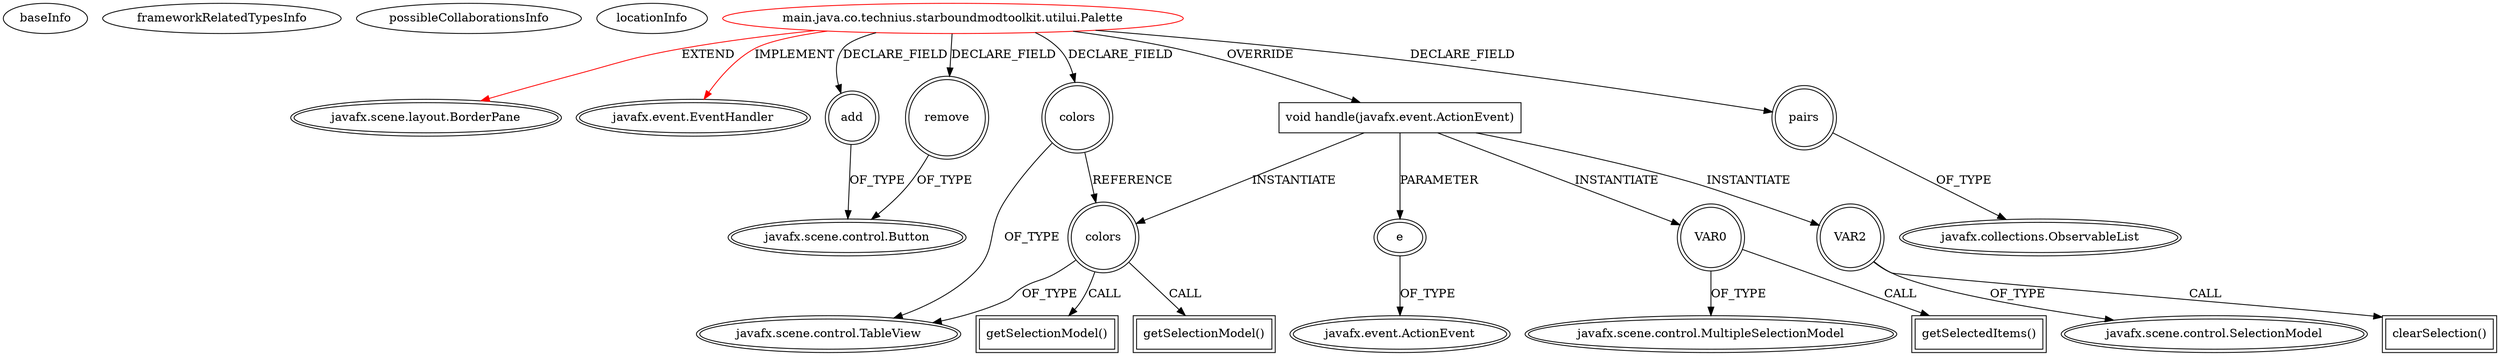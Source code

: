 digraph {
baseInfo[graphId=1453,category="extension_graph",isAnonymous=false,possibleRelation=false]
frameworkRelatedTypesInfo[0="javafx.scene.layout.BorderPane",1="javafx.event.EventHandler"]
possibleCollaborationsInfo[]
locationInfo[projectName="Technius-Starbound-Mod-Toolkit",filePath="/Technius-Starbound-Mod-Toolkit/Starbound-Mod-Toolkit-master/src/main/java/co/technius/starboundmodtoolkit/utilui/Palette.java",contextSignature="Palette",graphId="1453"]
0[label="main.java.co.technius.starboundmodtoolkit.utilui.Palette",vertexType="ROOT_CLIENT_CLASS_DECLARATION",isFrameworkType=false,color=red]
1[label="javafx.scene.layout.BorderPane",vertexType="FRAMEWORK_CLASS_TYPE",isFrameworkType=true,peripheries=2]
2[label="javafx.event.EventHandler",vertexType="FRAMEWORK_INTERFACE_TYPE",isFrameworkType=true,peripheries=2]
3[label="add",vertexType="FIELD_DECLARATION",isFrameworkType=true,peripheries=2,shape=circle]
4[label="javafx.scene.control.Button",vertexType="FRAMEWORK_CLASS_TYPE",isFrameworkType=true,peripheries=2]
5[label="colors",vertexType="FIELD_DECLARATION",isFrameworkType=true,peripheries=2,shape=circle]
6[label="javafx.scene.control.TableView",vertexType="FRAMEWORK_CLASS_TYPE",isFrameworkType=true,peripheries=2]
7[label="pairs",vertexType="FIELD_DECLARATION",isFrameworkType=true,peripheries=2,shape=circle]
8[label="javafx.collections.ObservableList",vertexType="FRAMEWORK_INTERFACE_TYPE",isFrameworkType=true,peripheries=2]
9[label="remove",vertexType="FIELD_DECLARATION",isFrameworkType=true,peripheries=2,shape=circle]
11[label="void handle(javafx.event.ActionEvent)",vertexType="OVERRIDING_METHOD_DECLARATION",isFrameworkType=false,shape=box]
12[label="e",vertexType="PARAMETER_DECLARATION",isFrameworkType=true,peripheries=2]
13[label="javafx.event.ActionEvent",vertexType="FRAMEWORK_CLASS_TYPE",isFrameworkType=true,peripheries=2]
14[label="VAR0",vertexType="VARIABLE_EXPRESION",isFrameworkType=true,peripheries=2,shape=circle]
16[label="javafx.scene.control.MultipleSelectionModel",vertexType="FRAMEWORK_CLASS_TYPE",isFrameworkType=true,peripheries=2]
15[label="getSelectedItems()",vertexType="INSIDE_CALL",isFrameworkType=true,peripheries=2,shape=box]
17[label="colors",vertexType="VARIABLE_EXPRESION",isFrameworkType=true,peripheries=2,shape=circle]
18[label="getSelectionModel()",vertexType="INSIDE_CALL",isFrameworkType=true,peripheries=2,shape=box]
20[label="VAR2",vertexType="VARIABLE_EXPRESION",isFrameworkType=true,peripheries=2,shape=circle]
22[label="javafx.scene.control.SelectionModel",vertexType="FRAMEWORK_CLASS_TYPE",isFrameworkType=true,peripheries=2]
21[label="clearSelection()",vertexType="INSIDE_CALL",isFrameworkType=true,peripheries=2,shape=box]
24[label="getSelectionModel()",vertexType="INSIDE_CALL",isFrameworkType=true,peripheries=2,shape=box]
0->1[label="EXTEND",color=red]
0->2[label="IMPLEMENT",color=red]
0->3[label="DECLARE_FIELD"]
3->4[label="OF_TYPE"]
0->5[label="DECLARE_FIELD"]
5->6[label="OF_TYPE"]
0->7[label="DECLARE_FIELD"]
7->8[label="OF_TYPE"]
0->9[label="DECLARE_FIELD"]
9->4[label="OF_TYPE"]
0->11[label="OVERRIDE"]
12->13[label="OF_TYPE"]
11->12[label="PARAMETER"]
11->14[label="INSTANTIATE"]
14->16[label="OF_TYPE"]
14->15[label="CALL"]
11->17[label="INSTANTIATE"]
5->17[label="REFERENCE"]
17->6[label="OF_TYPE"]
17->18[label="CALL"]
11->20[label="INSTANTIATE"]
20->22[label="OF_TYPE"]
20->21[label="CALL"]
17->24[label="CALL"]
}
